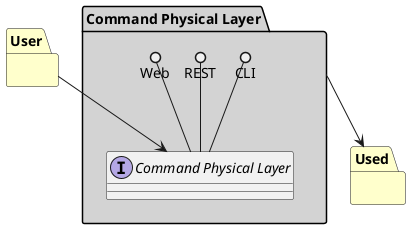 @startuml

package "User" #ffffcc {

}

package "Used" #ffffcc {

}

package "Command Physical Layer" #lightgray {

    interface "Command Physical Layer" as i {
    
    }


    CLI ()-- i
    REST ()-- i
    Web ()-- i
    


}
User --> i
"Command Physical Layer" --> Used

@enduml
